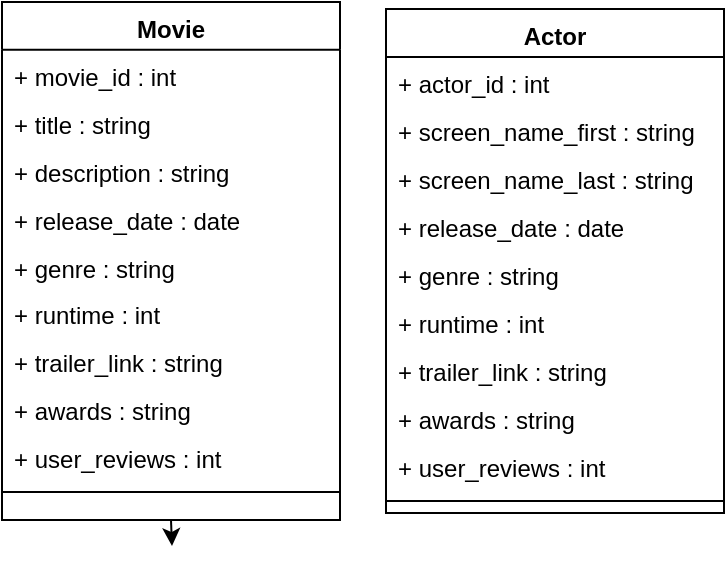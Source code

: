 <mxfile version="24.7.17">
  <diagram name="Page-1" id="C_poMd5vwM3IYlXQkOoz">
    <mxGraphModel dx="1050" dy="699" grid="1" gridSize="10" guides="1" tooltips="1" connect="1" arrows="1" fold="1" page="1" pageScale="1" pageWidth="850" pageHeight="1100" math="0" shadow="0">
      <root>
        <mxCell id="0" />
        <mxCell id="1" parent="0" />
        <mxCell id="rRrfgKR-Oz7Lx59N7jPq-12" style="edgeStyle=orthogonalEdgeStyle;rounded=0;orthogonalLoop=1;jettySize=auto;html=1;exitX=0.5;exitY=1;exitDx=0;exitDy=0;" edge="1" parent="1" source="2">
          <mxGeometry relative="1" as="geometry">
            <mxPoint x="93" y="280" as="targetPoint" />
          </mxGeometry>
        </mxCell>
        <mxCell id="2" value="Movie" style="swimlane;fontStyle=1;align=center;verticalAlign=top;childLayout=stackLayout;horizontal=1;startSize=23.905;horizontalStack=0;resizeParent=1;resizeParentMax=0;resizeLast=0;collapsible=0;marginBottom=0;" parent="1" vertex="1">
          <mxGeometry x="8" y="8" width="169" height="259" as="geometry" />
        </mxCell>
        <mxCell id="3" value="+ movie_id : int" style="text;strokeColor=none;fillColor=none;align=left;verticalAlign=top;spacingLeft=4;spacingRight=4;overflow=hidden;rotatable=0;points=[[0,0.5],[1,0.5]];portConstraint=eastwest;" parent="2" vertex="1">
          <mxGeometry y="24" width="169" height="24" as="geometry" />
        </mxCell>
        <mxCell id="4" value="+ title : string" style="text;strokeColor=none;fillColor=none;align=left;verticalAlign=top;spacingLeft=4;spacingRight=4;overflow=hidden;rotatable=0;points=[[0,0.5],[1,0.5]];portConstraint=eastwest;" parent="2" vertex="1">
          <mxGeometry y="48" width="169" height="24" as="geometry" />
        </mxCell>
        <mxCell id="5" value="+ description : string" style="text;strokeColor=none;fillColor=none;align=left;verticalAlign=top;spacingLeft=4;spacingRight=4;overflow=hidden;rotatable=0;points=[[0,0.5],[1,0.5]];portConstraint=eastwest;" parent="2" vertex="1">
          <mxGeometry y="72" width="169" height="24" as="geometry" />
        </mxCell>
        <mxCell id="6" value="+ release_date : date" style="text;strokeColor=none;fillColor=none;align=left;verticalAlign=top;spacingLeft=4;spacingRight=4;overflow=hidden;rotatable=0;points=[[0,0.5],[1,0.5]];portConstraint=eastwest;" parent="2" vertex="1">
          <mxGeometry y="96" width="169" height="24" as="geometry" />
        </mxCell>
        <mxCell id="7" value="+ genre : string" style="text;strokeColor=none;fillColor=none;align=left;verticalAlign=top;spacingLeft=4;spacingRight=4;overflow=hidden;rotatable=0;points=[[0,0.5],[1,0.5]];portConstraint=eastwest;" parent="2" vertex="1">
          <mxGeometry y="120" width="169" height="24" as="geometry" />
        </mxCell>
        <mxCell id="8" value="+ runtime : int" style="text;strokeColor=none;fillColor=none;align=left;verticalAlign=top;spacingLeft=4;spacingRight=4;overflow=hidden;rotatable=0;points=[[0,0.5],[1,0.5]];portConstraint=eastwest;" parent="2" vertex="1">
          <mxGeometry y="143" width="169" height="24" as="geometry" />
        </mxCell>
        <mxCell id="9" value="+ trailer_link : string" style="text;strokeColor=none;fillColor=none;align=left;verticalAlign=top;spacingLeft=4;spacingRight=4;overflow=hidden;rotatable=0;points=[[0,0.5],[1,0.5]];portConstraint=eastwest;" parent="2" vertex="1">
          <mxGeometry y="167" width="169" height="24" as="geometry" />
        </mxCell>
        <mxCell id="10" value="+ awards : string" style="text;strokeColor=none;fillColor=none;align=left;verticalAlign=top;spacingLeft=4;spacingRight=4;overflow=hidden;rotatable=0;points=[[0,0.5],[1,0.5]];portConstraint=eastwest;" parent="2" vertex="1">
          <mxGeometry y="191" width="169" height="24" as="geometry" />
        </mxCell>
        <mxCell id="11" value="+ user_reviews : int" style="text;strokeColor=none;fillColor=none;align=left;verticalAlign=top;spacingLeft=4;spacingRight=4;overflow=hidden;rotatable=0;points=[[0,0.5],[1,0.5]];portConstraint=eastwest;" parent="2" vertex="1">
          <mxGeometry y="215" width="169" height="24" as="geometry" />
        </mxCell>
        <mxCell id="12" style="line;strokeWidth=1;fillColor=none;align=left;verticalAlign=middle;spacingTop=-1;spacingLeft=3;spacingRight=3;rotatable=0;labelPosition=right;points=[];portConstraint=eastwest;strokeColor=inherit;" parent="2" vertex="1">
          <mxGeometry y="239" width="169" height="12" as="geometry" />
        </mxCell>
        <mxCell id="rRrfgKR-Oz7Lx59N7jPq-24" value="Actor" style="swimlane;fontStyle=1;align=center;verticalAlign=top;childLayout=stackLayout;horizontal=1;startSize=23.905;horizontalStack=0;resizeParent=1;resizeParentMax=0;resizeLast=0;collapsible=0;marginBottom=0;" vertex="1" parent="1">
          <mxGeometry x="200" y="11.55" width="169" height="251.905" as="geometry" />
        </mxCell>
        <mxCell id="rRrfgKR-Oz7Lx59N7jPq-25" value="+ actor_id : int" style="text;strokeColor=none;fillColor=none;align=left;verticalAlign=top;spacingLeft=4;spacingRight=4;overflow=hidden;rotatable=0;points=[[0,0.5],[1,0.5]];portConstraint=eastwest;" vertex="1" parent="rRrfgKR-Oz7Lx59N7jPq-24">
          <mxGeometry y="23.905" width="169" height="24" as="geometry" />
        </mxCell>
        <mxCell id="rRrfgKR-Oz7Lx59N7jPq-26" value="+ screen_name_first : string" style="text;strokeColor=none;fillColor=none;align=left;verticalAlign=top;spacingLeft=4;spacingRight=4;overflow=hidden;rotatable=0;points=[[0,0.5],[1,0.5]];portConstraint=eastwest;" vertex="1" parent="rRrfgKR-Oz7Lx59N7jPq-24">
          <mxGeometry y="47.905" width="169" height="24" as="geometry" />
        </mxCell>
        <mxCell id="rRrfgKR-Oz7Lx59N7jPq-27" value="+ screen_name_last : string" style="text;strokeColor=none;fillColor=none;align=left;verticalAlign=top;spacingLeft=4;spacingRight=4;overflow=hidden;rotatable=0;points=[[0,0.5],[1,0.5]];portConstraint=eastwest;" vertex="1" parent="rRrfgKR-Oz7Lx59N7jPq-24">
          <mxGeometry y="71.905" width="169" height="24" as="geometry" />
        </mxCell>
        <mxCell id="rRrfgKR-Oz7Lx59N7jPq-28" value="+ release_date : date" style="text;strokeColor=none;fillColor=none;align=left;verticalAlign=top;spacingLeft=4;spacingRight=4;overflow=hidden;rotatable=0;points=[[0,0.5],[1,0.5]];portConstraint=eastwest;" vertex="1" parent="rRrfgKR-Oz7Lx59N7jPq-24">
          <mxGeometry y="95.905" width="169" height="24" as="geometry" />
        </mxCell>
        <mxCell id="rRrfgKR-Oz7Lx59N7jPq-29" value="+ genre : string" style="text;strokeColor=none;fillColor=none;align=left;verticalAlign=top;spacingLeft=4;spacingRight=4;overflow=hidden;rotatable=0;points=[[0,0.5],[1,0.5]];portConstraint=eastwest;" vertex="1" parent="rRrfgKR-Oz7Lx59N7jPq-24">
          <mxGeometry y="119.905" width="169" height="24" as="geometry" />
        </mxCell>
        <mxCell id="rRrfgKR-Oz7Lx59N7jPq-30" value="+ runtime : int" style="text;strokeColor=none;fillColor=none;align=left;verticalAlign=top;spacingLeft=4;spacingRight=4;overflow=hidden;rotatable=0;points=[[0,0.5],[1,0.5]];portConstraint=eastwest;" vertex="1" parent="rRrfgKR-Oz7Lx59N7jPq-24">
          <mxGeometry y="143.905" width="169" height="24" as="geometry" />
        </mxCell>
        <mxCell id="rRrfgKR-Oz7Lx59N7jPq-31" value="+ trailer_link : string" style="text;strokeColor=none;fillColor=none;align=left;verticalAlign=top;spacingLeft=4;spacingRight=4;overflow=hidden;rotatable=0;points=[[0,0.5],[1,0.5]];portConstraint=eastwest;" vertex="1" parent="rRrfgKR-Oz7Lx59N7jPq-24">
          <mxGeometry y="167.905" width="169" height="24" as="geometry" />
        </mxCell>
        <mxCell id="rRrfgKR-Oz7Lx59N7jPq-32" value="+ awards : string" style="text;strokeColor=none;fillColor=none;align=left;verticalAlign=top;spacingLeft=4;spacingRight=4;overflow=hidden;rotatable=0;points=[[0,0.5],[1,0.5]];portConstraint=eastwest;" vertex="1" parent="rRrfgKR-Oz7Lx59N7jPq-24">
          <mxGeometry y="191.905" width="169" height="24" as="geometry" />
        </mxCell>
        <mxCell id="rRrfgKR-Oz7Lx59N7jPq-33" value="+ user_reviews : int" style="text;strokeColor=none;fillColor=none;align=left;verticalAlign=top;spacingLeft=4;spacingRight=4;overflow=hidden;rotatable=0;points=[[0,0.5],[1,0.5]];portConstraint=eastwest;" vertex="1" parent="rRrfgKR-Oz7Lx59N7jPq-24">
          <mxGeometry y="215.905" width="169" height="24" as="geometry" />
        </mxCell>
        <mxCell id="rRrfgKR-Oz7Lx59N7jPq-34" style="line;strokeWidth=1;fillColor=none;align=left;verticalAlign=middle;spacingTop=-1;spacingLeft=3;spacingRight=3;rotatable=0;labelPosition=right;points=[];portConstraint=eastwest;strokeColor=inherit;" vertex="1" parent="rRrfgKR-Oz7Lx59N7jPq-24">
          <mxGeometry y="239.905" width="169" height="12" as="geometry" />
        </mxCell>
      </root>
    </mxGraphModel>
  </diagram>
</mxfile>
